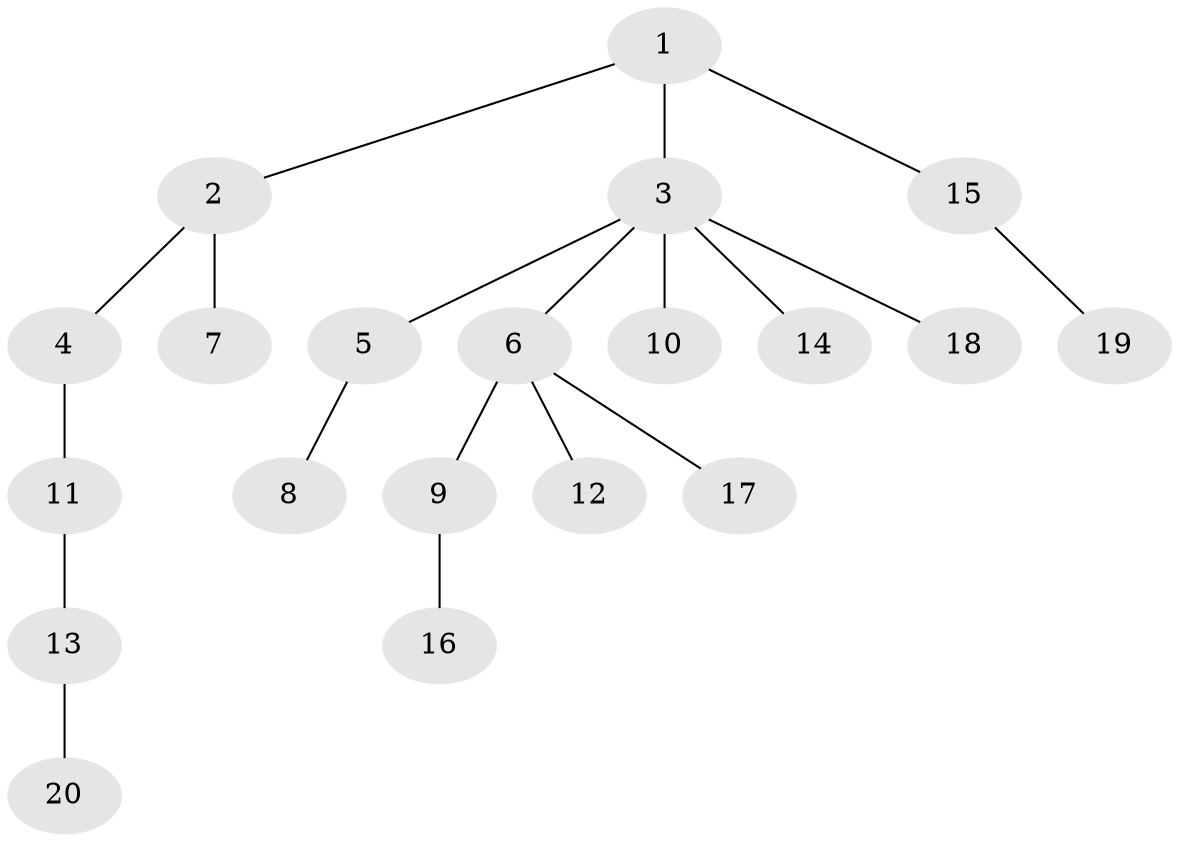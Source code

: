 // Generated by graph-tools (version 1.1) at 2025/46/02/15/25 05:46:28]
// undirected, 20 vertices, 19 edges
graph export_dot {
graph [start="1"]
  node [color=gray90,style=filled];
  1;
  2;
  3;
  4;
  5;
  6;
  7;
  8;
  9;
  10;
  11;
  12;
  13;
  14;
  15;
  16;
  17;
  18;
  19;
  20;
  1 -- 2;
  1 -- 3;
  1 -- 15;
  2 -- 4;
  2 -- 7;
  3 -- 5;
  3 -- 6;
  3 -- 10;
  3 -- 14;
  3 -- 18;
  4 -- 11;
  5 -- 8;
  6 -- 9;
  6 -- 12;
  6 -- 17;
  9 -- 16;
  11 -- 13;
  13 -- 20;
  15 -- 19;
}
